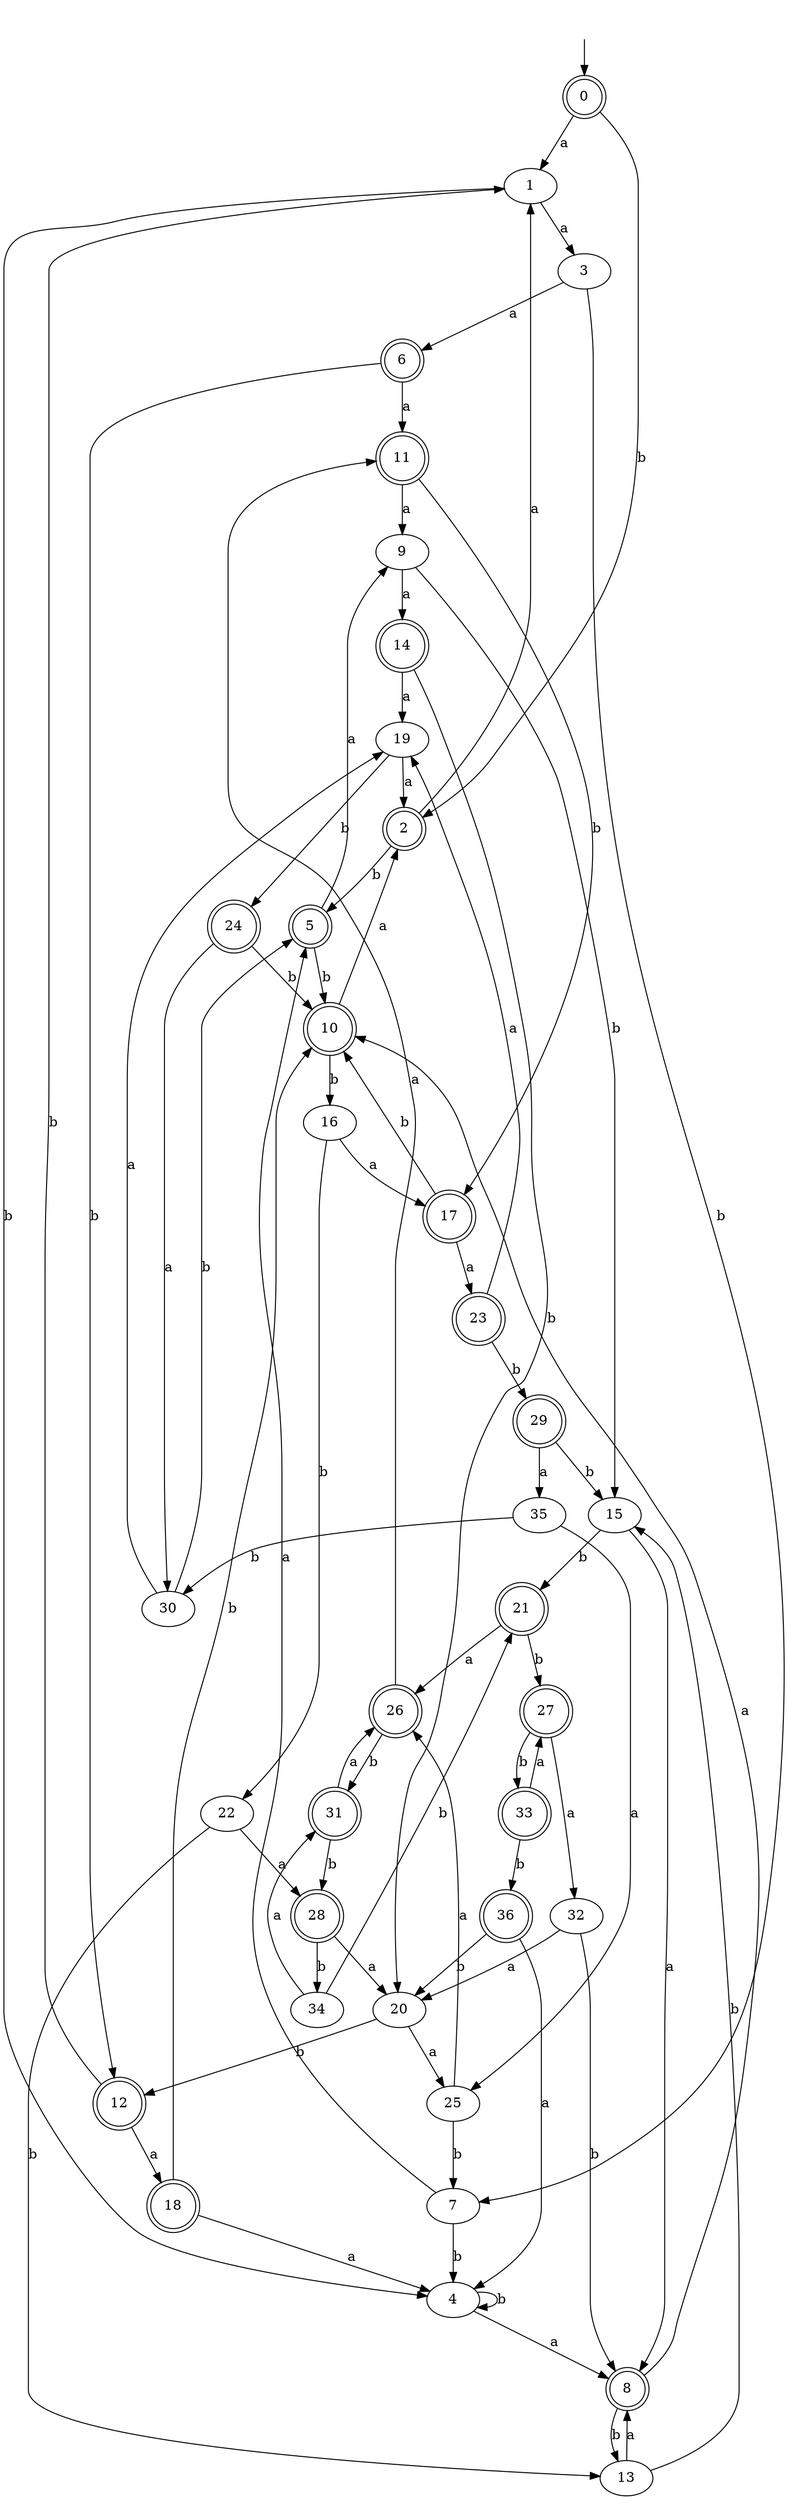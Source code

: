 digraph RandomDFA {
  __start0 [label="", shape=none];
  __start0 -> 0 [label=""];
  0 [shape=circle] [shape=doublecircle]
  0 -> 1 [label="a"]
  0 -> 2 [label="b"]
  1
  1 -> 3 [label="a"]
  1 -> 4 [label="b"]
  2 [shape=doublecircle]
  2 -> 1 [label="a"]
  2 -> 5 [label="b"]
  3
  3 -> 6 [label="a"]
  3 -> 7 [label="b"]
  4
  4 -> 8 [label="a"]
  4 -> 4 [label="b"]
  5 [shape=doublecircle]
  5 -> 9 [label="a"]
  5 -> 10 [label="b"]
  6 [shape=doublecircle]
  6 -> 11 [label="a"]
  6 -> 12 [label="b"]
  7
  7 -> 5 [label="a"]
  7 -> 4 [label="b"]
  8 [shape=doublecircle]
  8 -> 10 [label="a"]
  8 -> 13 [label="b"]
  9
  9 -> 14 [label="a"]
  9 -> 15 [label="b"]
  10 [shape=doublecircle]
  10 -> 2 [label="a"]
  10 -> 16 [label="b"]
  11 [shape=doublecircle]
  11 -> 9 [label="a"]
  11 -> 17 [label="b"]
  12 [shape=doublecircle]
  12 -> 18 [label="a"]
  12 -> 1 [label="b"]
  13
  13 -> 8 [label="a"]
  13 -> 15 [label="b"]
  14 [shape=doublecircle]
  14 -> 19 [label="a"]
  14 -> 20 [label="b"]
  15
  15 -> 8 [label="a"]
  15 -> 21 [label="b"]
  16
  16 -> 17 [label="a"]
  16 -> 22 [label="b"]
  17 [shape=doublecircle]
  17 -> 23 [label="a"]
  17 -> 10 [label="b"]
  18 [shape=doublecircle]
  18 -> 4 [label="a"]
  18 -> 10 [label="b"]
  19
  19 -> 2 [label="a"]
  19 -> 24 [label="b"]
  20
  20 -> 25 [label="a"]
  20 -> 12 [label="b"]
  21 [shape=doublecircle]
  21 -> 26 [label="a"]
  21 -> 27 [label="b"]
  22
  22 -> 28 [label="a"]
  22 -> 13 [label="b"]
  23 [shape=doublecircle]
  23 -> 19 [label="a"]
  23 -> 29 [label="b"]
  24 [shape=doublecircle]
  24 -> 30 [label="a"]
  24 -> 10 [label="b"]
  25
  25 -> 26 [label="a"]
  25 -> 7 [label="b"]
  26 [shape=doublecircle]
  26 -> 11 [label="a"]
  26 -> 31 [label="b"]
  27 [shape=doublecircle]
  27 -> 32 [label="a"]
  27 -> 33 [label="b"]
  28 [shape=doublecircle]
  28 -> 20 [label="a"]
  28 -> 34 [label="b"]
  29 [shape=doublecircle]
  29 -> 35 [label="a"]
  29 -> 15 [label="b"]
  30
  30 -> 19 [label="a"]
  30 -> 5 [label="b"]
  31 [shape=doublecircle]
  31 -> 26 [label="a"]
  31 -> 28 [label="b"]
  32
  32 -> 20 [label="a"]
  32 -> 8 [label="b"]
  33 [shape=doublecircle]
  33 -> 27 [label="a"]
  33 -> 36 [label="b"]
  34
  34 -> 31 [label="a"]
  34 -> 21 [label="b"]
  35
  35 -> 25 [label="a"]
  35 -> 30 [label="b"]
  36 [shape=doublecircle]
  36 -> 4 [label="a"]
  36 -> 20 [label="b"]
}
